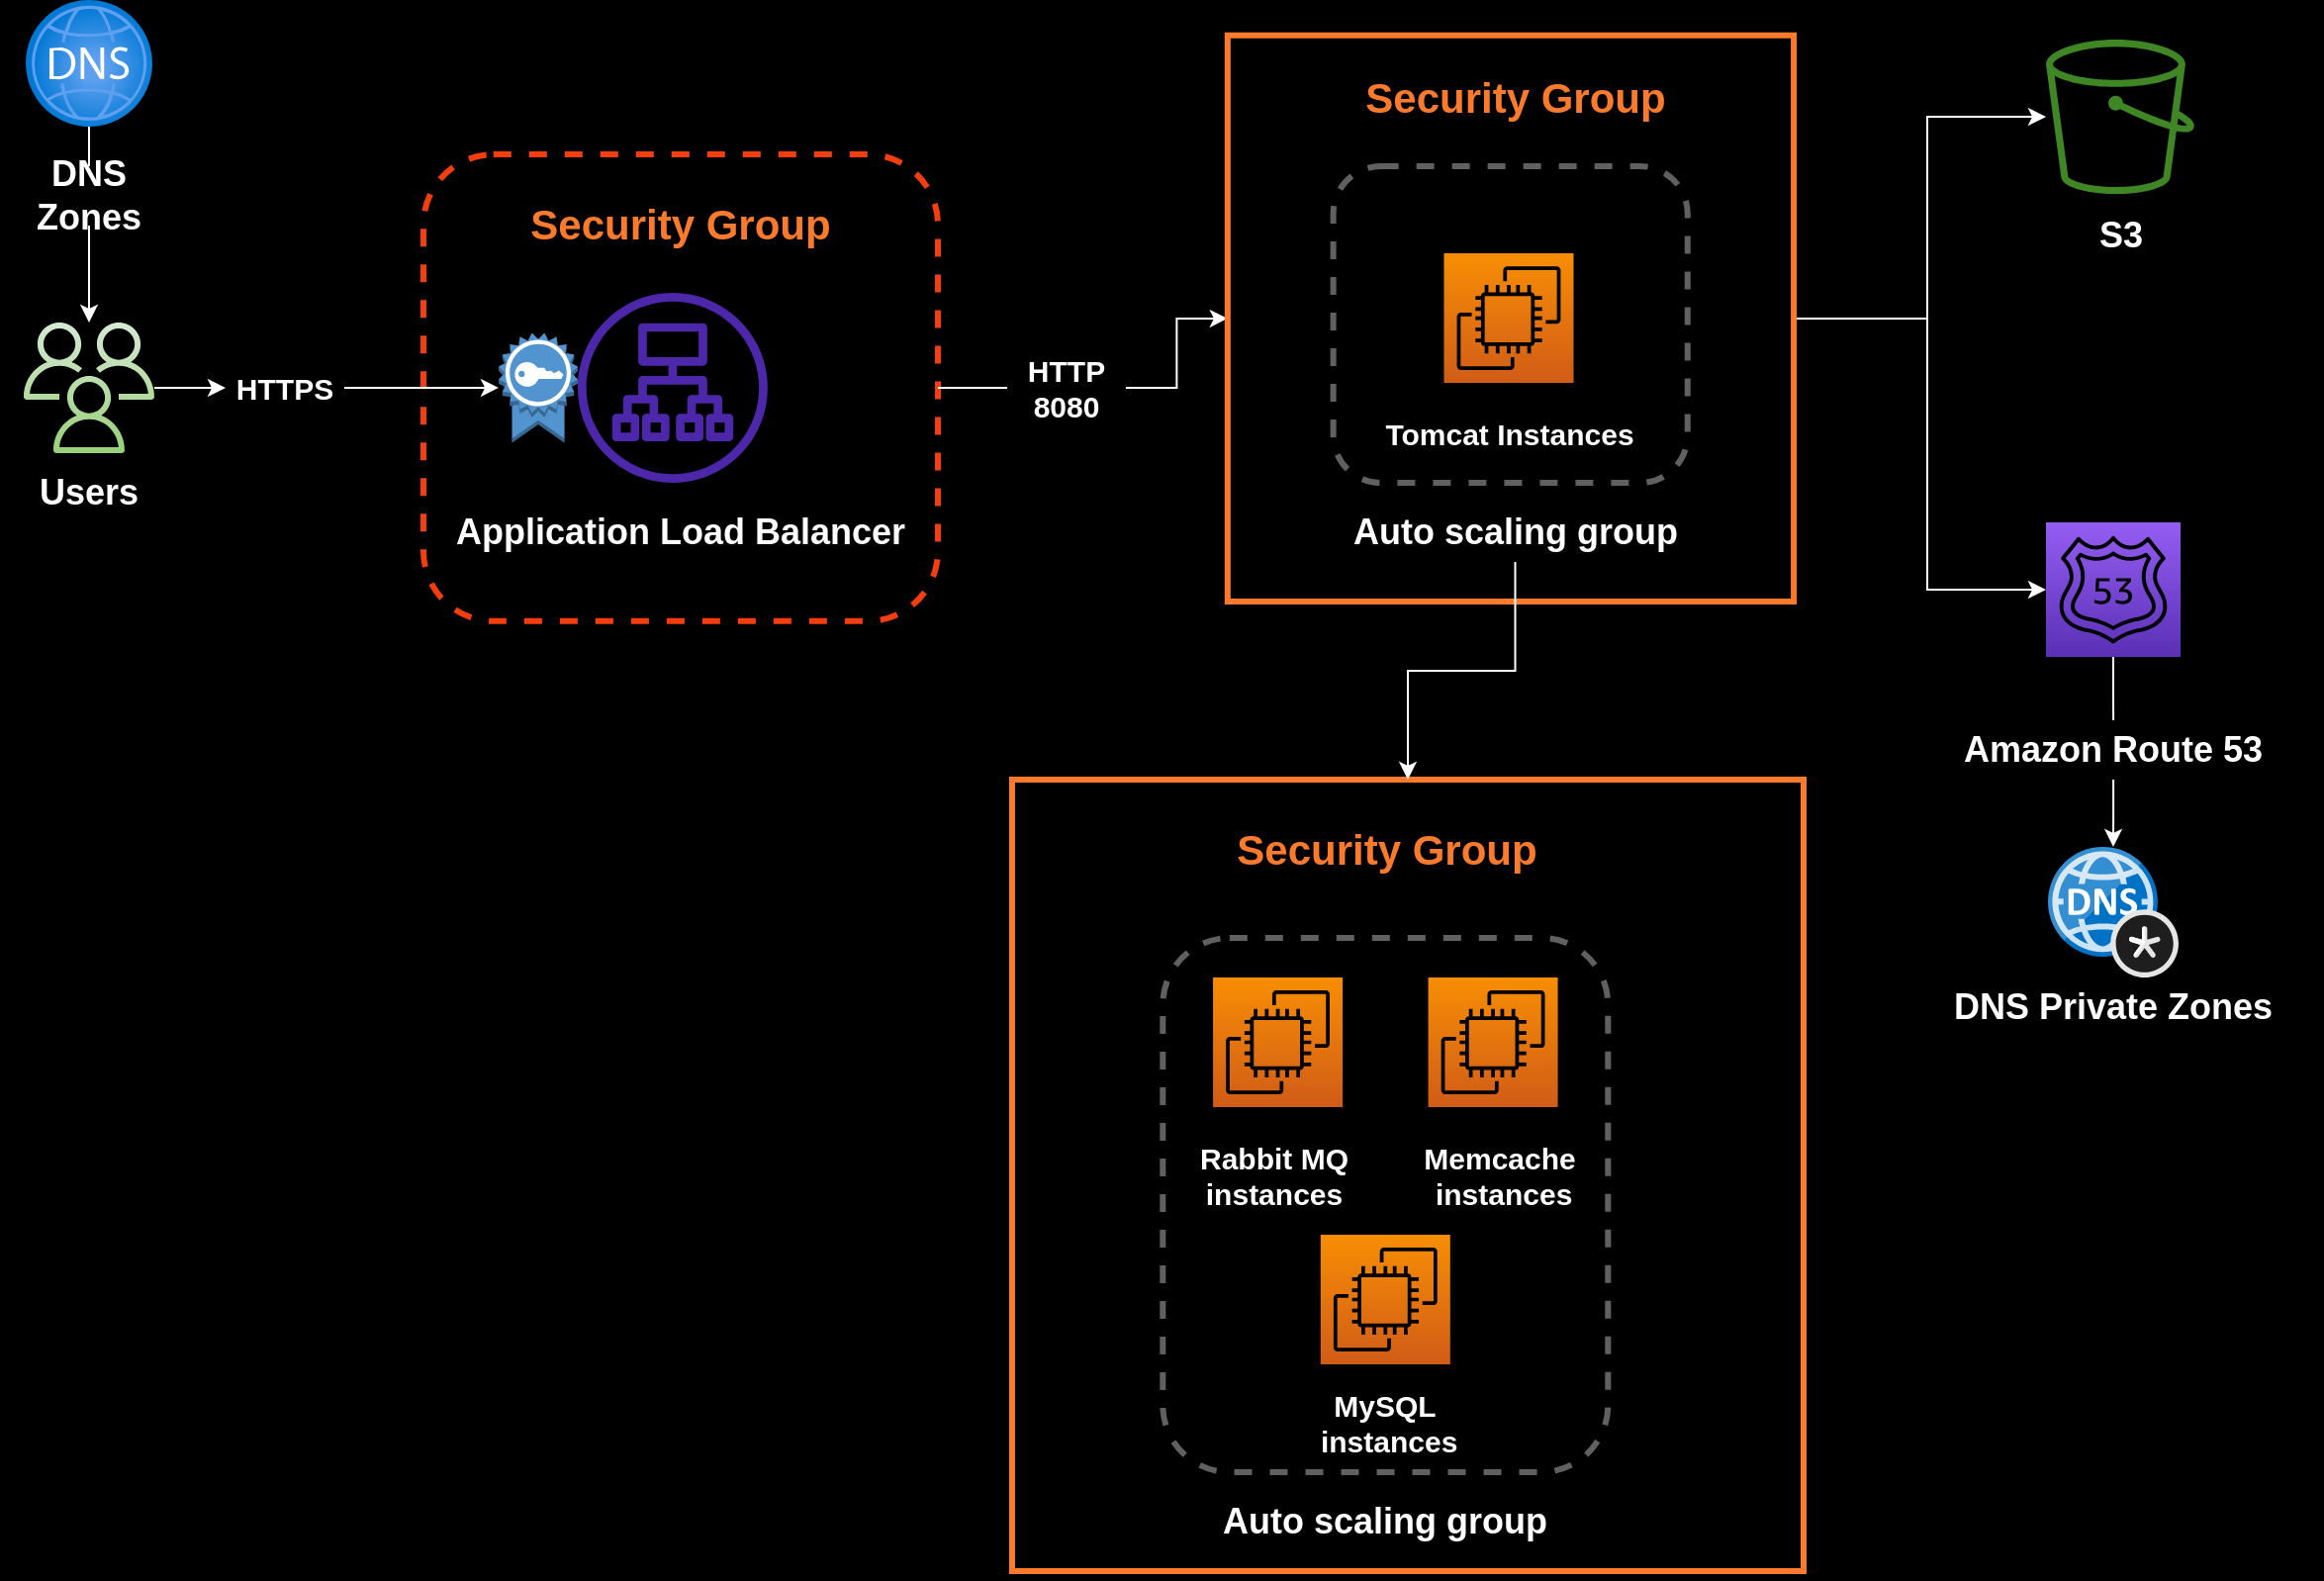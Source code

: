<mxfile version="20.8.11" type="github">
  <diagram id="Ht1M8jgEwFfnCIfOTk4-" name="Page-1">
    <mxGraphModel dx="1247" dy="590" grid="1" gridSize="10" guides="1" tooltips="1" connect="1" arrows="1" fold="1" page="1" pageScale="1" pageWidth="1169" pageHeight="827" background="#000000" math="0" shadow="0">
      <root>
        <mxCell id="0" />
        <mxCell id="1" parent="0" />
        <mxCell id="zLqFnhN9I1rzCWaggQR7-6" value="" style="edgeStyle=orthogonalEdgeStyle;rounded=0;orthogonalLoop=1;jettySize=auto;html=1;startArrow=none;fontColor=#FFFFFF;" parent="1" source="4QRxjfR1u28q5DTtSrSD-2" target="4QRxjfR1u28q5DTtSrSD-5" edge="1">
          <mxGeometry relative="1" as="geometry" />
        </mxCell>
        <object label="" id="4QRxjfR1u28q5DTtSrSD-1">
          <mxCell style="aspect=fixed;html=1;points=[];align=center;image;fontSize=12;image=img/lib/azure2/networking/DNS_Zones.svg;fontColor=#FFFFFF;" parent="1" vertex="1">
            <mxGeometry x="29" y="16" width="64" height="64" as="geometry" />
          </mxCell>
        </object>
        <mxCell id="zLqFnhN9I1rzCWaggQR7-1" value="" style="edgeStyle=orthogonalEdgeStyle;rounded=0;orthogonalLoop=1;jettySize=auto;html=1;fontColor=#FFFFFF;labelBorderColor=#FFFFFF;strokeColor=#FFFFFF;" parent="1" source="4QRxjfR1u28q5DTtSrSD-5" target="4QRxjfR1u28q5DTtSrSD-58" edge="1">
          <mxGeometry relative="1" as="geometry" />
        </mxCell>
        <mxCell id="4QRxjfR1u28q5DTtSrSD-5" value="" style="sketch=0;outlineConnect=0;fillColor=#d5e8d4;strokeColor=none;dashed=0;verticalLabelPosition=bottom;verticalAlign=top;align=center;html=1;fontSize=12;fontStyle=0;aspect=fixed;pointerEvents=1;shape=mxgraph.aws4.users;gradientColor=#97d077;fontColor=#FFFFFF;" parent="1" vertex="1">
          <mxGeometry x="28" y="179" width="66" height="66" as="geometry" />
        </mxCell>
        <mxCell id="4QRxjfR1u28q5DTtSrSD-48" value="" style="edgeStyle=orthogonalEdgeStyle;rounded=0;orthogonalLoop=1;jettySize=auto;html=1;fontFamily=Tahoma;fontSize=15;fontColor=#FFFFFF;startArrow=none;strokeColor=#FFFFFF;" parent="1" source="4QRxjfR1u28q5DTtSrSD-55" target="4QRxjfR1u28q5DTtSrSD-9" edge="1">
          <mxGeometry relative="1" as="geometry" />
        </mxCell>
        <mxCell id="4QRxjfR1u28q5DTtSrSD-8" value="" style="rounded=1;whiteSpace=wrap;html=1;dashed=1;fillColor=none;strokeColor=#f53e10;strokeWidth=3;fontColor=#FFFFFF;" parent="1" vertex="1">
          <mxGeometry x="230" y="94.06" width="260" height="235.87" as="geometry" />
        </mxCell>
        <mxCell id="4QRxjfR1u28q5DTtSrSD-52" style="edgeStyle=orthogonalEdgeStyle;rounded=0;orthogonalLoop=1;jettySize=auto;html=1;entryX=0;entryY=0.5;entryDx=0;entryDy=0;entryPerimeter=0;fontFamily=Tahoma;fontSize=15;fontColor=#FFFFFF;strokeColor=#FFFFFF;" parent="1" source="4QRxjfR1u28q5DTtSrSD-9" target="4QRxjfR1u28q5DTtSrSD-42" edge="1">
          <mxGeometry relative="1" as="geometry">
            <Array as="points">
              <mxPoint x="990" y="177" />
              <mxPoint x="990" y="314" />
            </Array>
          </mxGeometry>
        </mxCell>
        <mxCell id="JdfW3q7XRRElJC6JKNPO-4" style="edgeStyle=orthogonalEdgeStyle;rounded=0;orthogonalLoop=1;jettySize=auto;html=1;fontColor=#FFFFFF;strokeColor=#FFFFFF;" parent="1" source="4QRxjfR1u28q5DTtSrSD-9" target="JdfW3q7XRRElJC6JKNPO-2" edge="1">
          <mxGeometry relative="1" as="geometry">
            <Array as="points">
              <mxPoint x="990" y="177" />
              <mxPoint x="990" y="75" />
            </Array>
          </mxGeometry>
        </mxCell>
        <mxCell id="4QRxjfR1u28q5DTtSrSD-9" value="" style="whiteSpace=wrap;html=1;aspect=fixed;strokeColor=#fc7a2c;strokeWidth=3;perimeterSpacing=0;fontSize=7;fillColor=none;fontColor=#FFFFFF;" parent="1" vertex="1">
          <mxGeometry x="636.41" y="33.87" width="286.13" height="286.13" as="geometry" />
        </mxCell>
        <mxCell id="4QRxjfR1u28q5DTtSrSD-31" value="" style="whiteSpace=wrap;html=1;aspect=fixed;strokeColor=#fc7a2c;strokeWidth=3;perimeterSpacing=0;fillColor=none;fontColor=#FFFFFF;" parent="1" vertex="1">
          <mxGeometry x="527.5" y="410" width="400" height="400" as="geometry" />
        </mxCell>
        <mxCell id="4QRxjfR1u28q5DTtSrSD-30" value="" style="sketch=0;outlineConnect=0;fontColor=#FFFFFF;gradientColor=none;fillColor=#4D27AA;strokeColor=none;dashed=0;verticalLabelPosition=bottom;verticalAlign=top;align=center;html=1;fontSize=12;fontStyle=0;aspect=fixed;pointerEvents=1;shape=mxgraph.aws4.application_load_balancer;" parent="1" vertex="1">
          <mxGeometry x="308.01" y="164.06" width="95.94" height="95.94" as="geometry" />
        </mxCell>
        <mxCell id="4QRxjfR1u28q5DTtSrSD-24" value="" style="sketch=0;points=[[0,0,0],[0.25,0,0],[0.5,0,0],[0.75,0,0],[1,0,0],[0,1,0],[0.25,1,0],[0.5,1,0],[0.75,1,0],[1,1,0],[0,0.25,0],[0,0.5,0],[0,0.75,0],[1,0.25,0],[1,0.5,0],[1,0.75,0]];outlineConnect=0;fontColor=#FFFFFF;gradientColor=#F78E04;gradientDirection=north;fillColor=#D05C17;strokeColor=#000000;dashed=0;verticalLabelPosition=bottom;verticalAlign=top;align=center;html=1;fontSize=12;fontStyle=0;aspect=fixed;shape=mxgraph.aws4.resourceIcon;resIcon=mxgraph.aws4.ec2;" parent="1" vertex="1">
          <mxGeometry x="745.75" y="144.06" width="65.5" height="65.5" as="geometry" />
        </mxCell>
        <mxCell id="4QRxjfR1u28q5DTtSrSD-26" value="" style="sketch=0;points=[[0,0,0],[0.25,0,0],[0.5,0,0],[0.75,0,0],[1,0,0],[0,1,0],[0.25,1,0],[0.5,1,0],[0.75,1,0],[1,1,0],[0,0.25,0],[0,0.5,0],[0,0.75,0],[1,0.25,0],[1,0.5,0],[1,0.75,0]];outlineConnect=0;fontColor=#FFFFFF;gradientColor=#F78E04;gradientDirection=north;fillColor=#D05C17;strokeColor=none;dashed=0;verticalLabelPosition=bottom;verticalAlign=top;align=center;html=1;fontSize=12;fontStyle=0;aspect=fixed;shape=mxgraph.aws4.resourceIcon;resIcon=mxgraph.aws4.ec2;" parent="1" vertex="1">
          <mxGeometry x="737.79" y="510" width="65.5" height="65.5" as="geometry" />
        </mxCell>
        <mxCell id="4QRxjfR1u28q5DTtSrSD-27" value="" style="sketch=0;points=[[0,0,0],[0.25,0,0],[0.5,0,0],[0.75,0,0],[1,0,0],[0,1,0],[0.25,1,0],[0.5,1,0],[0.75,1,0],[1,1,0],[0,0.25,0],[0,0.5,0],[0,0.75,0],[1,0.25,0],[1,0.5,0],[1,0.75,0]];outlineConnect=0;fontColor=#FFFFFF;gradientColor=#F78E04;gradientDirection=north;fillColor=#D05C17;strokeColor=none;dashed=0;verticalLabelPosition=bottom;verticalAlign=top;align=center;html=1;fontSize=12;fontStyle=0;aspect=fixed;shape=mxgraph.aws4.resourceIcon;resIcon=mxgraph.aws4.ec2;" parent="1" vertex="1">
          <mxGeometry x="629.04" y="510" width="65.5" height="65.5" as="geometry" />
        </mxCell>
        <mxCell id="4QRxjfR1u28q5DTtSrSD-29" value="" style="sketch=0;points=[[0,0,0],[0.25,0,0],[0.5,0,0],[0.75,0,0],[1,0,0],[0,1,0],[0.25,1,0],[0.5,1,0],[0.75,1,0],[1,1,0],[0,0.25,0],[0,0.5,0],[0,0.75,0],[1,0.25,0],[1,0.5,0],[1,0.75,0]];outlineConnect=0;fontColor=#FFFFFF;gradientColor=#F78E04;gradientDirection=north;fillColor=#D05C17;strokeColor=none;dashed=0;verticalLabelPosition=bottom;verticalAlign=top;align=center;html=1;fontSize=12;fontStyle=0;aspect=fixed;shape=mxgraph.aws4.resourceIcon;resIcon=mxgraph.aws4.ec2;" parent="1" vertex="1">
          <mxGeometry x="683.41" y="640" width="65.5" height="65.5" as="geometry" />
        </mxCell>
        <mxCell id="4QRxjfR1u28q5DTtSrSD-32" value="&lt;h3 style=&quot;font-size: 21px;&quot;&gt;&lt;font data-darkreader-inline-color=&quot;&quot; style=&quot;--darkreader-inline-color: #fc8239;&quot; color=&quot;#FC7A2C&quot;&gt;Security Group&lt;br style=&quot;font-size: 21px;&quot;&gt;&lt;/font&gt;&lt;/h3&gt;" style="text;html=1;strokeColor=none;fillColor=none;align=center;verticalAlign=middle;whiteSpace=wrap;rounded=0;fontSize=21;fontColor=#FFFFFF;" parent="1" vertex="1">
          <mxGeometry x="694.62" y="50" width="174.25" height="30" as="geometry" />
        </mxCell>
        <mxCell id="4QRxjfR1u28q5DTtSrSD-33" value="&lt;h3 style=&quot;font-size: 21px;&quot;&gt;&lt;font data-darkreader-inline-color=&quot;&quot; style=&quot;--darkreader-inline-color: #fc8239;&quot; color=&quot;#FC7A2C&quot;&gt;Security Group&lt;br style=&quot;font-size: 21px;&quot;&gt;&lt;/font&gt;&lt;/h3&gt;" style="text;html=1;strokeColor=none;fillColor=none;align=center;verticalAlign=middle;whiteSpace=wrap;rounded=0;fontSize=21;fontColor=#FFFFFF;" parent="1" vertex="1">
          <mxGeometry x="630" y="430" width="174.25" height="30" as="geometry" />
        </mxCell>
        <mxCell id="4QRxjfR1u28q5DTtSrSD-38" value="&lt;h3 style=&quot;font-size: 21px;&quot;&gt;&lt;font data-darkreader-inline-color=&quot;&quot; style=&quot;--darkreader-inline-color: #fc8239;&quot; color=&quot;#FC7A2C&quot;&gt;Security Group&lt;br style=&quot;font-size: 21px;&quot;&gt;&lt;/font&gt;&lt;/h3&gt;" style="text;html=1;strokeColor=none;fillColor=none;align=center;verticalAlign=middle;whiteSpace=wrap;rounded=0;fontSize=21;fontColor=#FFFFFF;" parent="1" vertex="1">
          <mxGeometry x="272.88" y="114.06" width="174.25" height="30" as="geometry" />
        </mxCell>
        <mxCell id="4QRxjfR1u28q5DTtSrSD-39" value="&lt;font data-darkreader-inline-color=&quot;&quot; style=&quot;font-size: 18px; --darkreader-inline-color: #e8e6e3;&quot;&gt;&lt;b&gt;&lt;font style=&quot;font-size: 18px;&quot;&gt;Application Load Balancer&lt;/font&gt;&lt;/b&gt;&lt;/font&gt;" style="text;html=1;strokeColor=none;fillColor=none;align=center;verticalAlign=middle;whiteSpace=wrap;rounded=0;fontColor=#FFFFFF;" parent="1" vertex="1">
          <mxGeometry x="245.01" y="270" width="230" height="30" as="geometry" />
        </mxCell>
        <mxCell id="4QRxjfR1u28q5DTtSrSD-41" value="&lt;h3 style=&quot;font-size: 18px;&quot;&gt;&lt;font data-darkreader-inline-color=&quot;&quot; style=&quot;--darkreader-inline-color: #e8e6e3;&quot;&gt;Users&lt;br&gt;&lt;/font&gt;&lt;/h3&gt;" style="text;html=1;strokeColor=none;fillColor=none;align=center;verticalAlign=middle;whiteSpace=wrap;rounded=0;fontColor=#FFFFFF;" parent="1" vertex="1">
          <mxGeometry x="16" y="250" width="90" height="30" as="geometry" />
        </mxCell>
        <mxCell id="4QRxjfR1u28q5DTtSrSD-50" value="" style="edgeStyle=orthogonalEdgeStyle;rounded=0;orthogonalLoop=1;jettySize=auto;html=1;fontFamily=Tahoma;fontSize=15;fontColor=#FFFFFF;startArrow=none;strokeColor=#FFFFFF;" parent="1" source="4QRxjfR1u28q5DTtSrSD-74" target="4QRxjfR1u28q5DTtSrSD-45" edge="1">
          <mxGeometry relative="1" as="geometry" />
        </mxCell>
        <mxCell id="4QRxjfR1u28q5DTtSrSD-42" value="" style="sketch=0;points=[[0,0,0],[0.25,0,0],[0.5,0,0],[0.75,0,0],[1,0,0],[0,1,0],[0.25,1,0],[0.5,1,0],[0.75,1,0],[1,1,0],[0,0.25,0],[0,0.5,0],[0,0.75,0],[1,0.25,0],[1,0.5,0],[1,0.75,0]];outlineConnect=0;fontColor=#FFFFFF;gradientColor=#945DF2;gradientDirection=north;fillColor=#5A30B5;strokeColor=none;dashed=0;verticalLabelPosition=bottom;verticalAlign=top;align=center;html=1;fontSize=12;fontStyle=0;aspect=fixed;shape=mxgraph.aws4.resourceIcon;resIcon=mxgraph.aws4.route_53;strokeWidth=3;fontFamily=Tahoma;" parent="1" vertex="1">
          <mxGeometry x="1050" y="280" width="68" height="68" as="geometry" />
        </mxCell>
        <mxCell id="4QRxjfR1u28q5DTtSrSD-45" value="" style="sketch=0;aspect=fixed;html=1;points=[];align=center;image;fontSize=12;image=img/lib/mscae/DNS_Private_Zones.svg;dashed=1;strokeColor=#000000;strokeWidth=3;fontFamily=Tahoma;fontColor=#FFFFFF;fillColor=#18141d;" parent="1" vertex="1">
          <mxGeometry x="1051" y="444" width="66" height="66" as="geometry" />
        </mxCell>
        <mxCell id="4QRxjfR1u28q5DTtSrSD-53" value="" style="outlineConnect=0;dashed=0;verticalLabelPosition=bottom;verticalAlign=top;align=center;html=1;shape=mxgraph.aws3.certificate;fillColor=#5294CF;gradientColor=none;strokeColor=#000000;strokeWidth=3;fontFamily=Tahoma;fontSize=15;fontColor=#FFFFFF;" parent="1" vertex="1">
          <mxGeometry x="268.01" y="184.24" width="40" height="55.5" as="geometry" />
        </mxCell>
        <mxCell id="4QRxjfR1u28q5DTtSrSD-56" value="" style="edgeStyle=orthogonalEdgeStyle;rounded=0;orthogonalLoop=1;jettySize=auto;html=1;fontFamily=Tahoma;fontSize=15;fontColor=#FFFFFF;endArrow=none;" parent="1" source="4QRxjfR1u28q5DTtSrSD-8" target="4QRxjfR1u28q5DTtSrSD-55" edge="1">
          <mxGeometry relative="1" as="geometry">
            <mxPoint x="230" y="212" as="sourcePoint" />
            <mxPoint x="94" y="212" as="targetPoint" />
          </mxGeometry>
        </mxCell>
        <mxCell id="4QRxjfR1u28q5DTtSrSD-57" value="" style="edgeStyle=orthogonalEdgeStyle;rounded=0;orthogonalLoop=1;jettySize=auto;html=1;fontFamily=Tahoma;fontSize=15;fontColor=#FFFFFF;endArrow=none;strokeColor=#FFFFFF;" parent="1" source="4QRxjfR1u28q5DTtSrSD-8" target="4QRxjfR1u28q5DTtSrSD-55" edge="1">
          <mxGeometry relative="1" as="geometry">
            <mxPoint x="490" y="212" as="sourcePoint" />
            <mxPoint x="630" y="167.412" as="targetPoint" />
          </mxGeometry>
        </mxCell>
        <mxCell id="4QRxjfR1u28q5DTtSrSD-55" value="&lt;h3 style=&quot;font-size: 15px;&quot;&gt;&lt;font data-darkreader-inline-color=&quot;&quot; style=&quot;--darkreader-inline-color: #e8e6e3;&quot;&gt;HTTP 8080&lt;br&gt;&lt;/font&gt;&lt;/h3&gt;" style="text;html=1;strokeColor=none;fillColor=none;align=center;verticalAlign=middle;whiteSpace=wrap;rounded=0;fontColor=#FFFFFF;" parent="1" vertex="1">
          <mxGeometry x="525" y="197" width="60" height="30" as="geometry" />
        </mxCell>
        <mxCell id="zLqFnhN9I1rzCWaggQR7-2" value="" style="edgeStyle=orthogonalEdgeStyle;rounded=0;orthogonalLoop=1;jettySize=auto;html=1;fontColor=#FFFFFF;strokeColor=#FFFFFF;" parent="1" source="4QRxjfR1u28q5DTtSrSD-58" target="4QRxjfR1u28q5DTtSrSD-53" edge="1">
          <mxGeometry relative="1" as="geometry" />
        </mxCell>
        <mxCell id="4QRxjfR1u28q5DTtSrSD-58" value="&lt;h3 style=&quot;font-size: 15px;&quot;&gt;&lt;font data-darkreader-inline-color=&quot;&quot; style=&quot;--darkreader-inline-color: #e8e6e3;&quot;&gt;HTTPS&lt;/font&gt;&lt;br&gt;&lt;/h3&gt;" style="text;html=1;strokeColor=none;fillColor=none;align=center;verticalAlign=middle;whiteSpace=wrap;rounded=0;fontColor=#FFFFFF;" parent="1" vertex="1">
          <mxGeometry x="130" y="196.99" width="60" height="30" as="geometry" />
        </mxCell>
        <mxCell id="4QRxjfR1u28q5DTtSrSD-65" value="" style="rounded=1;whiteSpace=wrap;html=1;dashed=1;fillColor=none;strokeWidth=3;strokeColor=#606060;fontColor=#FFFFFF;" parent="1" vertex="1">
          <mxGeometry x="689.81" y="100" width="179.06" height="160" as="geometry" />
        </mxCell>
        <mxCell id="4QRxjfR1u28q5DTtSrSD-67" value="" style="rounded=1;whiteSpace=wrap;html=1;dashed=1;fillColor=none;strokeWidth=3;strokeColor=#606060;fontColor=#FFFFFF;" parent="1" vertex="1">
          <mxGeometry x="603.66" y="490" width="225" height="270" as="geometry" />
        </mxCell>
        <mxCell id="zLqFnhN9I1rzCWaggQR7-3" value="" style="edgeStyle=orthogonalEdgeStyle;rounded=0;orthogonalLoop=1;jettySize=auto;html=1;fontColor=#FFFFFF;strokeColor=#FFFFFF;" parent="1" source="4QRxjfR1u28q5DTtSrSD-68" target="4QRxjfR1u28q5DTtSrSD-31" edge="1">
          <mxGeometry relative="1" as="geometry" />
        </mxCell>
        <mxCell id="4QRxjfR1u28q5DTtSrSD-68" value="&lt;h3 style=&quot;font-size: 18px;&quot;&gt;&lt;font style=&quot;font-size: 18px;&quot;&gt;&lt;font data-darkreader-inline-color=&quot;&quot; style=&quot;--darkreader-inline-color: #e8e6e3;&quot;&gt;Auto scaling group&lt;/font&gt;&lt;br&gt;&lt;/font&gt;&lt;/h3&gt;" style="text;html=1;strokeColor=none;fillColor=none;align=center;verticalAlign=middle;whiteSpace=wrap;rounded=0;fontColor=#FFFFFF;" parent="1" vertex="1">
          <mxGeometry x="685.59" y="270" width="192.32" height="30" as="geometry" />
        </mxCell>
        <mxCell id="4QRxjfR1u28q5DTtSrSD-69" value="&lt;h3 style=&quot;font-size: 18px;&quot;&gt;&lt;font style=&quot;font-size: 18px;&quot;&gt;Auto scaling group&lt;br&gt;&lt;/font&gt;&lt;/h3&gt;" style="text;html=1;strokeColor=none;fillColor=none;align=center;verticalAlign=middle;whiteSpace=wrap;rounded=0;fontColor=#FFFFFF;" parent="1" vertex="1">
          <mxGeometry x="614.33" y="770" width="203.66" height="30" as="geometry" />
        </mxCell>
        <mxCell id="4QRxjfR1u28q5DTtSrSD-70" value="&lt;font data-darkreader-inline-color=&quot;&quot; style=&quot;font-size: 15px; --darkreader-inline-color: #e8e6e3;&quot;&gt;Tomcat Instances&lt;/font&gt;" style="text;html=1;strokeColor=none;fillColor=none;align=center;verticalAlign=middle;whiteSpace=wrap;rounded=0;fontStyle=1;fontColor=#FFFFFF;" parent="1" vertex="1">
          <mxGeometry x="708.18" y="220" width="142.32" height="30" as="geometry" />
        </mxCell>
        <mxCell id="4QRxjfR1u28q5DTtSrSD-71" value="&lt;div style=&quot;font-size: 15px;&quot;&gt;&lt;font data-darkreader-inline-color=&quot;&quot; style=&quot;font-size: 15px; --darkreader-inline-color: #e8e6e3;&quot;&gt;Rabbit MQ instances&lt;/font&gt;&lt;/div&gt;" style="text;html=1;strokeColor=none;fillColor=none;align=center;verticalAlign=middle;whiteSpace=wrap;rounded=0;fontStyle=1;fontColor=#FFFFFF;" parent="1" vertex="1">
          <mxGeometry x="588.66" y="595" width="142.32" height="30" as="geometry" />
        </mxCell>
        <mxCell id="4QRxjfR1u28q5DTtSrSD-72" value="&lt;div style=&quot;font-size: 15px;&quot;&gt;&lt;font style=&quot;font-size: 15px;&quot;&gt;Memcache&lt;/font&gt;&lt;/div&gt;&lt;div style=&quot;font-size: 15px;&quot;&gt;&lt;font style=&quot;font-size: 15px;&quot;&gt;&amp;nbsp;instances&lt;/font&gt;&lt;/div&gt;" style="text;html=1;strokeColor=none;fillColor=none;align=center;verticalAlign=middle;whiteSpace=wrap;rounded=0;fontStyle=1;fontColor=#FFFFFF;" parent="1" vertex="1">
          <mxGeometry x="703.28" y="595" width="142.32" height="30" as="geometry" />
        </mxCell>
        <mxCell id="4QRxjfR1u28q5DTtSrSD-73" value="&lt;div style=&quot;font-size: 15px;&quot;&gt;&lt;font data-darkreader-inline-color=&quot;&quot; style=&quot;font-size: 15px; --darkreader-inline-color: #e8e6e3;&quot;&gt;MySQL&lt;/font&gt;&lt;/div&gt;&lt;div style=&quot;font-size: 15px;&quot;&gt;&lt;font data-darkreader-inline-color=&quot;&quot; style=&quot;font-size: 15px; --darkreader-inline-color: #e8e6e3;&quot;&gt;&amp;nbsp;instances&lt;/font&gt;&lt;/div&gt;" style="text;html=1;strokeColor=none;fillColor=none;align=center;verticalAlign=middle;whiteSpace=wrap;rounded=0;fontStyle=1;fontColor=#FFFFFF;" parent="1" vertex="1">
          <mxGeometry x="645" y="720" width="142.32" height="30" as="geometry" />
        </mxCell>
        <mxCell id="4QRxjfR1u28q5DTtSrSD-76" value="" style="edgeStyle=orthogonalEdgeStyle;rounded=0;orthogonalLoop=1;jettySize=auto;html=1;fontFamily=Tahoma;fontSize=15;fontColor=#FFFFFF;endArrow=none;strokeColor=#FFFFFF;" parent="1" source="4QRxjfR1u28q5DTtSrSD-42" target="4QRxjfR1u28q5DTtSrSD-74" edge="1">
          <mxGeometry relative="1" as="geometry">
            <mxPoint x="1084" y="348" as="sourcePoint" />
            <mxPoint x="1085.0" y="424" as="targetPoint" />
          </mxGeometry>
        </mxCell>
        <mxCell id="4QRxjfR1u28q5DTtSrSD-74" value="&lt;h3 style=&quot;font-size: 18px;&quot;&gt;&lt;font style=&quot;font-size: 18px;&quot;&gt;&lt;font data-darkreader-inline-color=&quot;&quot; style=&quot;--darkreader-inline-color: #e8e6e3;&quot;&gt;Amazon Route 53&lt;/font&gt;&lt;br&gt;&lt;/font&gt;&lt;/h3&gt;" style="text;html=1;strokeColor=none;fillColor=none;align=center;verticalAlign=middle;whiteSpace=wrap;rounded=0;fontColor=#FFFFFF;" parent="1" vertex="1">
          <mxGeometry x="982.17" y="380" width="203.66" height="30" as="geometry" />
        </mxCell>
        <mxCell id="4QRxjfR1u28q5DTtSrSD-78" value="&lt;h3 style=&quot;font-size: 18px;&quot;&gt;&lt;font style=&quot;font-size: 18px;&quot;&gt;&lt;font data-darkreader-inline-color=&quot;&quot; style=&quot;--darkreader-inline-color: #e8e6e3;&quot;&gt;DNS Private Zones&lt;/font&gt;&lt;br&gt;&lt;/font&gt;&lt;/h3&gt;" style="text;html=1;strokeColor=none;fillColor=none;align=center;verticalAlign=middle;whiteSpace=wrap;rounded=0;fontColor=#FFFFFF;" parent="1" vertex="1">
          <mxGeometry x="982.17" y="510" width="203.66" height="30" as="geometry" />
        </mxCell>
        <mxCell id="zLqFnhN9I1rzCWaggQR7-9" value="" style="edgeStyle=orthogonalEdgeStyle;rounded=0;orthogonalLoop=1;jettySize=auto;html=1;endArrow=none;fontColor=#FFFFFF;strokeColor=#FFFFFF;" parent="1" source="4QRxjfR1u28q5DTtSrSD-1" target="4QRxjfR1u28q5DTtSrSD-2" edge="1">
          <mxGeometry relative="1" as="geometry">
            <mxPoint x="61" y="80" as="sourcePoint" />
            <mxPoint x="61" y="179" as="targetPoint" />
          </mxGeometry>
        </mxCell>
        <mxCell id="UkgWjjfoPncARp1UeeWx-2" value="" style="edgeStyle=orthogonalEdgeStyle;rounded=0;orthogonalLoop=1;jettySize=auto;html=1;labelBorderColor=#FFFFFF;fontColor=#FFFFFF;strokeColor=#FFFFFF;" edge="1" parent="1" source="4QRxjfR1u28q5DTtSrSD-2" target="4QRxjfR1u28q5DTtSrSD-5">
          <mxGeometry relative="1" as="geometry" />
        </mxCell>
        <mxCell id="4QRxjfR1u28q5DTtSrSD-2" value="&lt;h3 style=&quot;font-size: 18px;&quot;&gt;&lt;font data-darkreader-inline-color=&quot;&quot; style=&quot;font-size: 18px; --darkreader-inline-color: #e8e6e3;&quot;&gt;DNS Zones&lt;/font&gt;&lt;/h3&gt;" style="text;html=1;strokeColor=none;fillColor=none;align=center;verticalAlign=middle;whiteSpace=wrap;rounded=0;fontColor=#FFFFFF;" parent="1" vertex="1">
          <mxGeometry x="16" y="100" width="90" height="30" as="geometry" />
        </mxCell>
        <mxCell id="JdfW3q7XRRElJC6JKNPO-2" value="" style="sketch=0;outlineConnect=0;fontColor=#FFFFFF;gradientColor=none;fillColor=#3F8624;strokeColor=none;dashed=0;verticalLabelPosition=bottom;verticalAlign=top;align=center;html=1;fontSize=12;fontStyle=0;aspect=fixed;pointerEvents=1;shape=mxgraph.aws4.bucket;" parent="1" vertex="1">
          <mxGeometry x="1050" y="36.06" width="75" height="78" as="geometry" />
        </mxCell>
        <mxCell id="UkgWjjfoPncARp1UeeWx-1" value="&lt;h3 style=&quot;font-size: 18px;&quot;&gt;&lt;font data-darkreader-inline-color=&quot;&quot; style=&quot;font-size: 18px; --darkreader-inline-color: #e8e6e3;&quot;&gt;&lt;font style=&quot;&quot;&gt;S3&lt;/font&gt;&lt;br&gt;&lt;/font&gt;&lt;/h3&gt;" style="text;html=1;strokeColor=none;fillColor=none;align=center;verticalAlign=middle;whiteSpace=wrap;rounded=0;fontColor=#FFFFFF;" vertex="1" parent="1">
          <mxGeometry x="985.67" y="120" width="203.66" height="30" as="geometry" />
        </mxCell>
      </root>
    </mxGraphModel>
  </diagram>
</mxfile>
